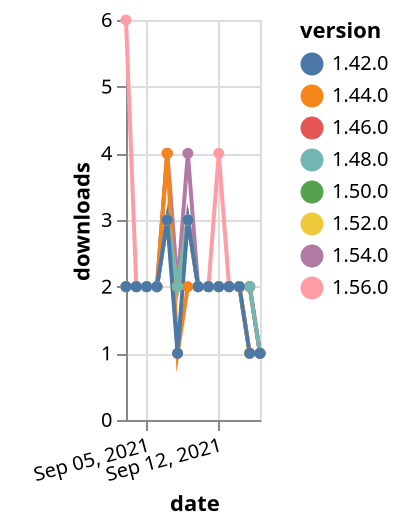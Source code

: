 {"$schema": "https://vega.github.io/schema/vega-lite/v5.json", "description": "A simple bar chart with embedded data.", "data": {"values": [{"date": "2021-09-03", "total": 256, "delta": 6, "version": "1.56.0"}, {"date": "2021-09-04", "total": 258, "delta": 2, "version": "1.56.0"}, {"date": "2021-09-05", "total": 260, "delta": 2, "version": "1.56.0"}, {"date": "2021-09-06", "total": 262, "delta": 2, "version": "1.56.0"}, {"date": "2021-09-07", "total": 266, "delta": 4, "version": "1.56.0"}, {"date": "2021-09-08", "total": 268, "delta": 2, "version": "1.56.0"}, {"date": "2021-09-09", "total": 271, "delta": 3, "version": "1.56.0"}, {"date": "2021-09-10", "total": 273, "delta": 2, "version": "1.56.0"}, {"date": "2021-09-11", "total": 275, "delta": 2, "version": "1.56.0"}, {"date": "2021-09-12", "total": 279, "delta": 4, "version": "1.56.0"}, {"date": "2021-09-13", "total": 281, "delta": 2, "version": "1.56.0"}, {"date": "2021-09-14", "total": 283, "delta": 2, "version": "1.56.0"}, {"date": "2021-09-15", "total": 285, "delta": 2, "version": "1.56.0"}, {"date": "2021-09-16", "total": 286, "delta": 1, "version": "1.56.0"}, {"date": "2021-09-03", "total": 702, "delta": 2, "version": "1.54.0"}, {"date": "2021-09-04", "total": 704, "delta": 2, "version": "1.54.0"}, {"date": "2021-09-05", "total": 706, "delta": 2, "version": "1.54.0"}, {"date": "2021-09-06", "total": 708, "delta": 2, "version": "1.54.0"}, {"date": "2021-09-07", "total": 712, "delta": 4, "version": "1.54.0"}, {"date": "2021-09-08", "total": 714, "delta": 2, "version": "1.54.0"}, {"date": "2021-09-09", "total": 718, "delta": 4, "version": "1.54.0"}, {"date": "2021-09-10", "total": 720, "delta": 2, "version": "1.54.0"}, {"date": "2021-09-11", "total": 722, "delta": 2, "version": "1.54.0"}, {"date": "2021-09-12", "total": 724, "delta": 2, "version": "1.54.0"}, {"date": "2021-09-13", "total": 726, "delta": 2, "version": "1.54.0"}, {"date": "2021-09-14", "total": 728, "delta": 2, "version": "1.54.0"}, {"date": "2021-09-15", "total": 729, "delta": 1, "version": "1.54.0"}, {"date": "2021-09-16", "total": 730, "delta": 1, "version": "1.54.0"}, {"date": "2021-09-03", "total": 1457, "delta": 2, "version": "1.50.0"}, {"date": "2021-09-04", "total": 1459, "delta": 2, "version": "1.50.0"}, {"date": "2021-09-05", "total": 1461, "delta": 2, "version": "1.50.0"}, {"date": "2021-09-06", "total": 1463, "delta": 2, "version": "1.50.0"}, {"date": "2021-09-07", "total": 1466, "delta": 3, "version": "1.50.0"}, {"date": "2021-09-08", "total": 1468, "delta": 2, "version": "1.50.0"}, {"date": "2021-09-09", "total": 1471, "delta": 3, "version": "1.50.0"}, {"date": "2021-09-10", "total": 1473, "delta": 2, "version": "1.50.0"}, {"date": "2021-09-11", "total": 1475, "delta": 2, "version": "1.50.0"}, {"date": "2021-09-12", "total": 1477, "delta": 2, "version": "1.50.0"}, {"date": "2021-09-13", "total": 1479, "delta": 2, "version": "1.50.0"}, {"date": "2021-09-14", "total": 1481, "delta": 2, "version": "1.50.0"}, {"date": "2021-09-15", "total": 1483, "delta": 2, "version": "1.50.0"}, {"date": "2021-09-16", "total": 1484, "delta": 1, "version": "1.50.0"}, {"date": "2021-09-03", "total": 2388, "delta": 2, "version": "1.44.0"}, {"date": "2021-09-04", "total": 2390, "delta": 2, "version": "1.44.0"}, {"date": "2021-09-05", "total": 2392, "delta": 2, "version": "1.44.0"}, {"date": "2021-09-06", "total": 2394, "delta": 2, "version": "1.44.0"}, {"date": "2021-09-07", "total": 2398, "delta": 4, "version": "1.44.0"}, {"date": "2021-09-08", "total": 2399, "delta": 1, "version": "1.44.0"}, {"date": "2021-09-09", "total": 2401, "delta": 2, "version": "1.44.0"}, {"date": "2021-09-10", "total": 2403, "delta": 2, "version": "1.44.0"}, {"date": "2021-09-11", "total": 2405, "delta": 2, "version": "1.44.0"}, {"date": "2021-09-12", "total": 2407, "delta": 2, "version": "1.44.0"}, {"date": "2021-09-13", "total": 2409, "delta": 2, "version": "1.44.0"}, {"date": "2021-09-14", "total": 2411, "delta": 2, "version": "1.44.0"}, {"date": "2021-09-15", "total": 2412, "delta": 1, "version": "1.44.0"}, {"date": "2021-09-16", "total": 2413, "delta": 1, "version": "1.44.0"}, {"date": "2021-09-03", "total": 2062, "delta": 2, "version": "1.46.0"}, {"date": "2021-09-04", "total": 2064, "delta": 2, "version": "1.46.0"}, {"date": "2021-09-05", "total": 2066, "delta": 2, "version": "1.46.0"}, {"date": "2021-09-06", "total": 2068, "delta": 2, "version": "1.46.0"}, {"date": "2021-09-07", "total": 2071, "delta": 3, "version": "1.46.0"}, {"date": "2021-09-08", "total": 2073, "delta": 2, "version": "1.46.0"}, {"date": "2021-09-09", "total": 2076, "delta": 3, "version": "1.46.0"}, {"date": "2021-09-10", "total": 2078, "delta": 2, "version": "1.46.0"}, {"date": "2021-09-11", "total": 2080, "delta": 2, "version": "1.46.0"}, {"date": "2021-09-12", "total": 2082, "delta": 2, "version": "1.46.0"}, {"date": "2021-09-13", "total": 2084, "delta": 2, "version": "1.46.0"}, {"date": "2021-09-14", "total": 2086, "delta": 2, "version": "1.46.0"}, {"date": "2021-09-15", "total": 2088, "delta": 2, "version": "1.46.0"}, {"date": "2021-09-16", "total": 2089, "delta": 1, "version": "1.46.0"}, {"date": "2021-09-03", "total": 1002, "delta": 2, "version": "1.52.0"}, {"date": "2021-09-04", "total": 1004, "delta": 2, "version": "1.52.0"}, {"date": "2021-09-05", "total": 1006, "delta": 2, "version": "1.52.0"}, {"date": "2021-09-06", "total": 1008, "delta": 2, "version": "1.52.0"}, {"date": "2021-09-07", "total": 1011, "delta": 3, "version": "1.52.0"}, {"date": "2021-09-08", "total": 1013, "delta": 2, "version": "1.52.0"}, {"date": "2021-09-09", "total": 1016, "delta": 3, "version": "1.52.0"}, {"date": "2021-09-10", "total": 1018, "delta": 2, "version": "1.52.0"}, {"date": "2021-09-11", "total": 1020, "delta": 2, "version": "1.52.0"}, {"date": "2021-09-12", "total": 1022, "delta": 2, "version": "1.52.0"}, {"date": "2021-09-13", "total": 1024, "delta": 2, "version": "1.52.0"}, {"date": "2021-09-14", "total": 1026, "delta": 2, "version": "1.52.0"}, {"date": "2021-09-15", "total": 1027, "delta": 1, "version": "1.52.0"}, {"date": "2021-09-16", "total": 1028, "delta": 1, "version": "1.52.0"}, {"date": "2021-09-03", "total": 1655, "delta": 2, "version": "1.48.0"}, {"date": "2021-09-04", "total": 1657, "delta": 2, "version": "1.48.0"}, {"date": "2021-09-05", "total": 1659, "delta": 2, "version": "1.48.0"}, {"date": "2021-09-06", "total": 1661, "delta": 2, "version": "1.48.0"}, {"date": "2021-09-07", "total": 1664, "delta": 3, "version": "1.48.0"}, {"date": "2021-09-08", "total": 1666, "delta": 2, "version": "1.48.0"}, {"date": "2021-09-09", "total": 1669, "delta": 3, "version": "1.48.0"}, {"date": "2021-09-10", "total": 1671, "delta": 2, "version": "1.48.0"}, {"date": "2021-09-11", "total": 1673, "delta": 2, "version": "1.48.0"}, {"date": "2021-09-12", "total": 1675, "delta": 2, "version": "1.48.0"}, {"date": "2021-09-13", "total": 1677, "delta": 2, "version": "1.48.0"}, {"date": "2021-09-14", "total": 1679, "delta": 2, "version": "1.48.0"}, {"date": "2021-09-15", "total": 1681, "delta": 2, "version": "1.48.0"}, {"date": "2021-09-16", "total": 1682, "delta": 1, "version": "1.48.0"}, {"date": "2021-09-03", "total": 2300, "delta": 2, "version": "1.42.0"}, {"date": "2021-09-04", "total": 2302, "delta": 2, "version": "1.42.0"}, {"date": "2021-09-05", "total": 2304, "delta": 2, "version": "1.42.0"}, {"date": "2021-09-06", "total": 2306, "delta": 2, "version": "1.42.0"}, {"date": "2021-09-07", "total": 2309, "delta": 3, "version": "1.42.0"}, {"date": "2021-09-08", "total": 2310, "delta": 1, "version": "1.42.0"}, {"date": "2021-09-09", "total": 2313, "delta": 3, "version": "1.42.0"}, {"date": "2021-09-10", "total": 2315, "delta": 2, "version": "1.42.0"}, {"date": "2021-09-11", "total": 2317, "delta": 2, "version": "1.42.0"}, {"date": "2021-09-12", "total": 2319, "delta": 2, "version": "1.42.0"}, {"date": "2021-09-13", "total": 2321, "delta": 2, "version": "1.42.0"}, {"date": "2021-09-14", "total": 2323, "delta": 2, "version": "1.42.0"}, {"date": "2021-09-15", "total": 2324, "delta": 1, "version": "1.42.0"}, {"date": "2021-09-16", "total": 2325, "delta": 1, "version": "1.42.0"}]}, "width": "container", "mark": {"type": "line", "point": {"filled": true}}, "encoding": {"x": {"field": "date", "type": "temporal", "timeUnit": "yearmonthdate", "title": "date", "axis": {"labelAngle": -15}}, "y": {"field": "delta", "type": "quantitative", "title": "downloads"}, "color": {"field": "version", "type": "nominal"}, "tooltip": {"field": "delta"}}}